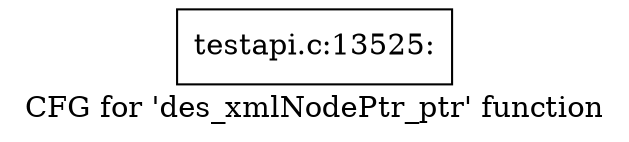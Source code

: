 digraph "CFG for 'des_xmlNodePtr_ptr' function" {
	label="CFG for 'des_xmlNodePtr_ptr' function";

	Node0x47c9540 [shape=record,label="{testapi.c:13525:}"];
}
